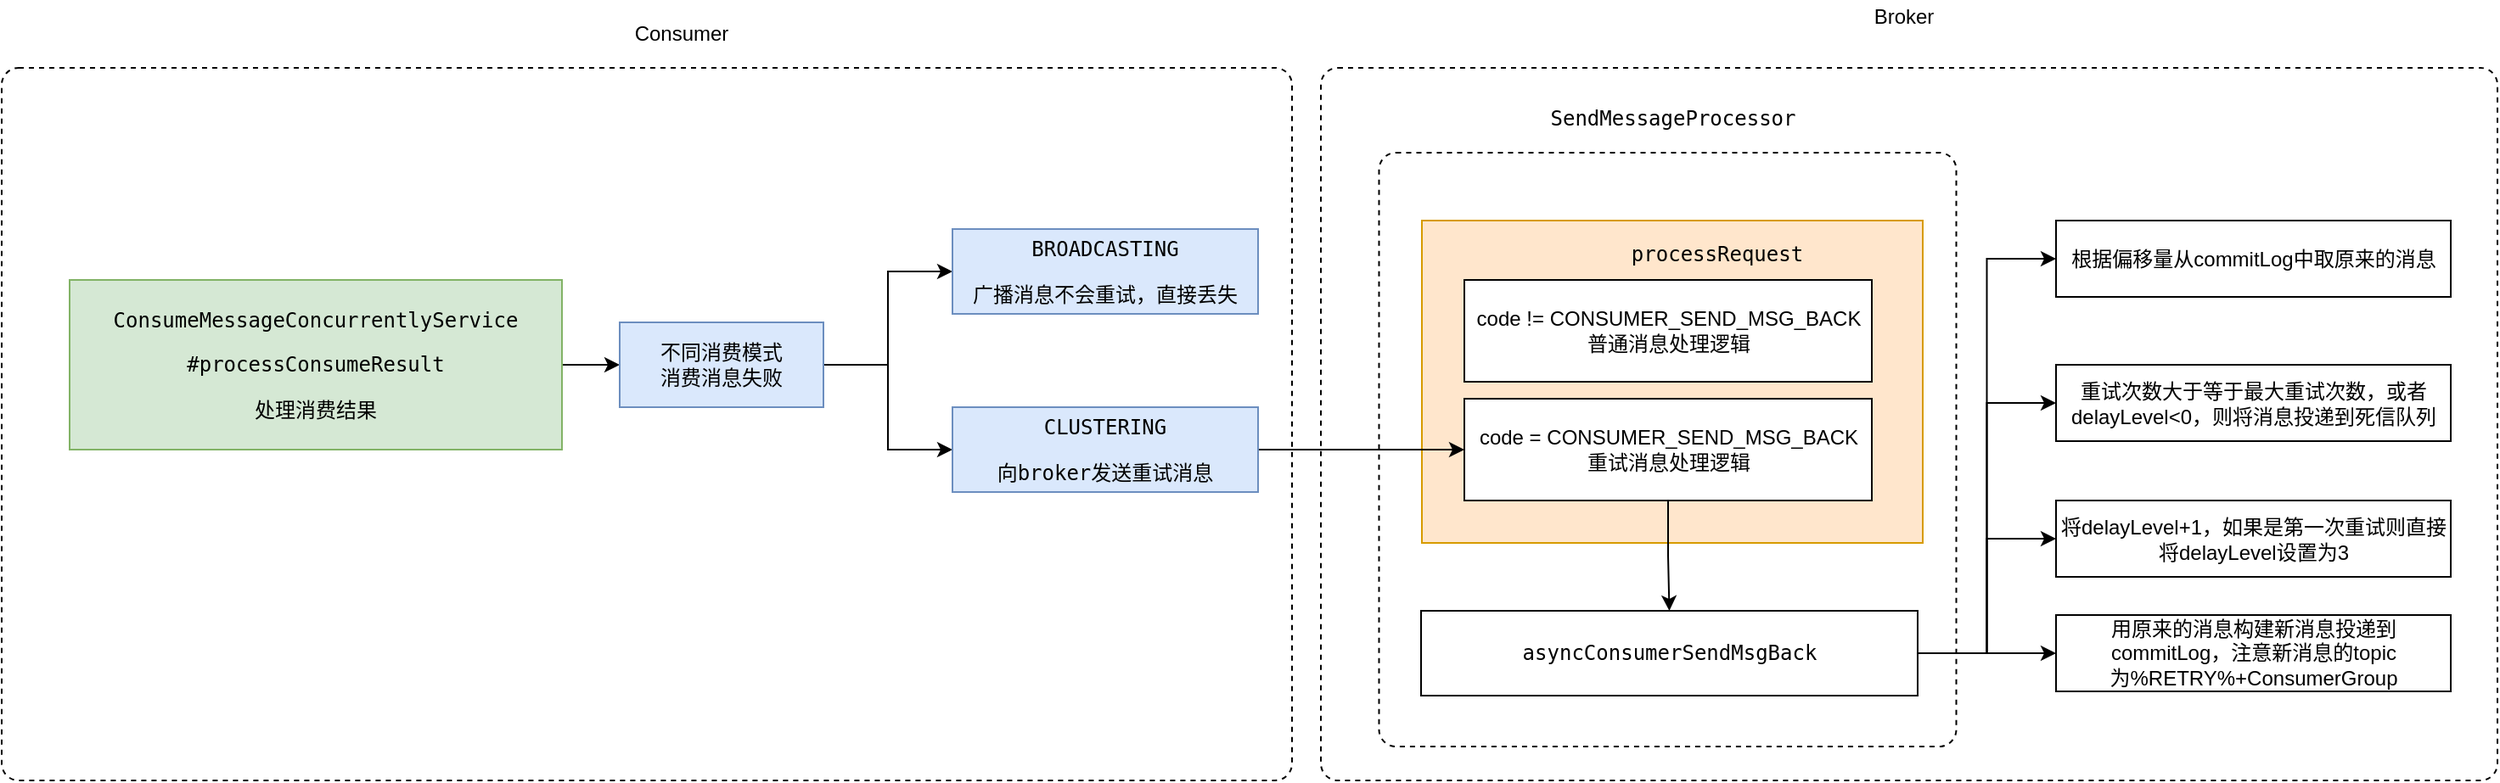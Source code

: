 <mxfile version="15.7.4" type="github">
  <diagram id="Kwm_fEa2-pcgA2kAr1cK" name="Page-1">
    <mxGraphModel dx="1426" dy="771" grid="1" gridSize="10" guides="1" tooltips="1" connect="1" arrows="1" fold="1" page="1" pageScale="1" pageWidth="827" pageHeight="1169" math="0" shadow="0">
      <root>
        <mxCell id="0" />
        <mxCell id="1" parent="0" />
        <mxCell id="iKdCS__0O2Cf2V8k1GK7-8" value="" style="html=1;align=center;verticalAlign=top;rounded=1;absoluteArcSize=1;arcSize=20;dashed=1;" vertex="1" parent="1">
          <mxGeometry x="827" y="550" width="693" height="420" as="geometry" />
        </mxCell>
        <mxCell id="iKdCS__0O2Cf2V8k1GK7-7" value="" style="html=1;align=center;verticalAlign=top;rounded=1;absoluteArcSize=1;arcSize=20;dashed=1;" vertex="1" parent="1">
          <mxGeometry x="50" y="550" width="760" height="420" as="geometry" />
        </mxCell>
        <mxCell id="ZRjqzRYn3f4sl30wHZdL-14" value="" style="html=1;align=center;verticalAlign=top;rounded=1;absoluteArcSize=1;arcSize=20;dashed=1;" parent="1" vertex="1">
          <mxGeometry x="861.25" y="600" width="340" height="350" as="geometry" />
        </mxCell>
        <mxCell id="ZRjqzRYn3f4sl30wHZdL-18" value="" style="rounded=0;whiteSpace=wrap;html=1;fillColor=#ffe6cc;strokeColor=#d79b00;" parent="1" vertex="1">
          <mxGeometry x="886.5" y="640" width="295" height="190" as="geometry" />
        </mxCell>
        <mxCell id="ZRjqzRYn3f4sl30wHZdL-3" style="edgeStyle=orthogonalEdgeStyle;rounded=0;orthogonalLoop=1;jettySize=auto;html=1;exitX=1;exitY=0.5;exitDx=0;exitDy=0;entryX=0;entryY=0.5;entryDx=0;entryDy=0;" parent="1" source="ZRjqzRYn3f4sl30wHZdL-6" target="ZRjqzRYn3f4sl30wHZdL-10" edge="1">
          <mxGeometry relative="1" as="geometry" />
        </mxCell>
        <mxCell id="ZRjqzRYn3f4sl30wHZdL-6" value="&lt;pre&gt;ConsumeMessageConcurrentlyService&lt;/pre&gt;&lt;pre&gt;#processConsumeResult&lt;/pre&gt;&lt;pre&gt;处理消费结果&lt;/pre&gt;" style="rounded=0;whiteSpace=wrap;html=1;fillColor=#d5e8d4;strokeColor=#82b366;" parent="1" vertex="1">
          <mxGeometry x="90" y="675" width="290" height="100" as="geometry" />
        </mxCell>
        <mxCell id="ZRjqzRYn3f4sl30wHZdL-8" style="edgeStyle=orthogonalEdgeStyle;rounded=0;orthogonalLoop=1;jettySize=auto;html=1;exitX=1;exitY=0.5;exitDx=0;exitDy=0;entryX=0;entryY=0.5;entryDx=0;entryDy=0;" parent="1" source="ZRjqzRYn3f4sl30wHZdL-10" target="ZRjqzRYn3f4sl30wHZdL-11" edge="1">
          <mxGeometry relative="1" as="geometry" />
        </mxCell>
        <mxCell id="ZRjqzRYn3f4sl30wHZdL-9" style="edgeStyle=orthogonalEdgeStyle;rounded=0;orthogonalLoop=1;jettySize=auto;html=1;exitX=1;exitY=0.5;exitDx=0;exitDy=0;" parent="1" source="ZRjqzRYn3f4sl30wHZdL-10" target="ZRjqzRYn3f4sl30wHZdL-12" edge="1">
          <mxGeometry relative="1" as="geometry" />
        </mxCell>
        <mxCell id="ZRjqzRYn3f4sl30wHZdL-10" value="不同消费模式&lt;br&gt;消费消息失败" style="rounded=0;whiteSpace=wrap;html=1;fillColor=#dae8fc;strokeColor=#6c8ebf;" parent="1" vertex="1">
          <mxGeometry x="414" y="700" width="120" height="50" as="geometry" />
        </mxCell>
        <mxCell id="ZRjqzRYn3f4sl30wHZdL-11" value="&lt;pre&gt;BROADCASTING&lt;/pre&gt;&lt;pre&gt;广播消息不会重试，直接丢失&lt;/pre&gt;" style="rounded=0;whiteSpace=wrap;html=1;fillColor=#dae8fc;strokeColor=#6c8ebf;" parent="1" vertex="1">
          <mxGeometry x="610" y="645" width="180" height="50" as="geometry" />
        </mxCell>
        <mxCell id="iKdCS__0O2Cf2V8k1GK7-5" style="edgeStyle=orthogonalEdgeStyle;rounded=0;orthogonalLoop=1;jettySize=auto;html=1;exitX=1;exitY=0.5;exitDx=0;exitDy=0;entryX=0;entryY=0.5;entryDx=0;entryDy=0;" edge="1" parent="1" source="ZRjqzRYn3f4sl30wHZdL-12" target="ZRjqzRYn3f4sl30wHZdL-17">
          <mxGeometry relative="1" as="geometry" />
        </mxCell>
        <mxCell id="ZRjqzRYn3f4sl30wHZdL-12" value="&lt;pre&gt;CLUSTERING&lt;/pre&gt;&lt;pre&gt;向broker发送重试消息&lt;/pre&gt;" style="rounded=0;whiteSpace=wrap;html=1;fillColor=#dae8fc;strokeColor=#6c8ebf;" parent="1" vertex="1">
          <mxGeometry x="610" y="750" width="180" height="50" as="geometry" />
        </mxCell>
        <mxCell id="ZRjqzRYn3f4sl30wHZdL-15" value="&lt;pre&gt;SendMessageProcessor&lt;/pre&gt;" style="text;html=1;align=center;verticalAlign=middle;resizable=0;points=[];autosize=1;strokeColor=none;fillColor=none;" parent="1" vertex="1">
          <mxGeometry x="953.75" y="560" width="160" height="40" as="geometry" />
        </mxCell>
        <mxCell id="ZRjqzRYn3f4sl30wHZdL-16" value="code !=&amp;nbsp;CONSUMER_SEND_MSG_BACK&lt;br&gt;普通消息处理逻辑" style="rounded=0;whiteSpace=wrap;html=1;" parent="1" vertex="1">
          <mxGeometry x="911.5" y="675" width="240" height="60" as="geometry" />
        </mxCell>
        <mxCell id="iKdCS__0O2Cf2V8k1GK7-6" style="edgeStyle=orthogonalEdgeStyle;rounded=0;orthogonalLoop=1;jettySize=auto;html=1;exitX=0.5;exitY=1;exitDx=0;exitDy=0;entryX=0.5;entryY=0;entryDx=0;entryDy=0;" edge="1" parent="1" source="ZRjqzRYn3f4sl30wHZdL-17" target="ZRjqzRYn3f4sl30wHZdL-21">
          <mxGeometry relative="1" as="geometry" />
        </mxCell>
        <mxCell id="ZRjqzRYn3f4sl30wHZdL-17" value="code =&amp;nbsp;CONSUMER_SEND_MSG_BACK&lt;br&gt;重试消息处理逻辑" style="rounded=0;whiteSpace=wrap;html=1;" parent="1" vertex="1">
          <mxGeometry x="911.5" y="745" width="240" height="60" as="geometry" />
        </mxCell>
        <mxCell id="ZRjqzRYn3f4sl30wHZdL-19" value="&lt;pre&gt;processRequest&lt;/pre&gt;" style="text;html=1;align=center;verticalAlign=middle;resizable=0;points=[];autosize=1;strokeColor=none;fillColor=none;" parent="1" vertex="1">
          <mxGeometry x="1000" y="640" width="120" height="40" as="geometry" />
        </mxCell>
        <mxCell id="iKdCS__0O2Cf2V8k1GK7-11" style="edgeStyle=orthogonalEdgeStyle;rounded=0;orthogonalLoop=1;jettySize=auto;html=1;exitX=1;exitY=0.5;exitDx=0;exitDy=0;entryX=0;entryY=0.5;entryDx=0;entryDy=0;" edge="1" parent="1" source="ZRjqzRYn3f4sl30wHZdL-21" target="ZRjqzRYn3f4sl30wHZdL-24">
          <mxGeometry relative="1" as="geometry" />
        </mxCell>
        <mxCell id="iKdCS__0O2Cf2V8k1GK7-12" style="edgeStyle=orthogonalEdgeStyle;rounded=0;orthogonalLoop=1;jettySize=auto;html=1;exitX=1;exitY=0.5;exitDx=0;exitDy=0;entryX=0;entryY=0.5;entryDx=0;entryDy=0;" edge="1" parent="1" source="ZRjqzRYn3f4sl30wHZdL-21" target="iKdCS__0O2Cf2V8k1GK7-1">
          <mxGeometry relative="1" as="geometry" />
        </mxCell>
        <mxCell id="iKdCS__0O2Cf2V8k1GK7-13" style="edgeStyle=orthogonalEdgeStyle;rounded=0;orthogonalLoop=1;jettySize=auto;html=1;exitX=1;exitY=0.5;exitDx=0;exitDy=0;entryX=0;entryY=0.5;entryDx=0;entryDy=0;" edge="1" parent="1" source="ZRjqzRYn3f4sl30wHZdL-21" target="iKdCS__0O2Cf2V8k1GK7-2">
          <mxGeometry relative="1" as="geometry" />
        </mxCell>
        <mxCell id="iKdCS__0O2Cf2V8k1GK7-14" style="edgeStyle=orthogonalEdgeStyle;rounded=0;orthogonalLoop=1;jettySize=auto;html=1;exitX=1;exitY=0.5;exitDx=0;exitDy=0;entryX=0;entryY=0.5;entryDx=0;entryDy=0;" edge="1" parent="1" source="ZRjqzRYn3f4sl30wHZdL-21" target="iKdCS__0O2Cf2V8k1GK7-3">
          <mxGeometry relative="1" as="geometry" />
        </mxCell>
        <mxCell id="ZRjqzRYn3f4sl30wHZdL-21" value="&lt;pre&gt;asyncConsumerSendMsgBack&lt;/pre&gt;" style="rounded=0;whiteSpace=wrap;html=1;" parent="1" vertex="1">
          <mxGeometry x="886" y="870" width="292.5" height="50" as="geometry" />
        </mxCell>
        <mxCell id="ZRjqzRYn3f4sl30wHZdL-24" value="根据偏移量从commitLog中取原来的消息" style="rounded=0;whiteSpace=wrap;html=1;" parent="1" vertex="1">
          <mxGeometry x="1260" y="640" width="232.5" height="45" as="geometry" />
        </mxCell>
        <mxCell id="iKdCS__0O2Cf2V8k1GK7-1" value="重试次数大于等于最大重试次数，或者&lt;span style=&quot;text-align: justify&quot;&gt;delayLevel&amp;lt;0，则将消息投递到死信队列&lt;/span&gt;" style="rounded=0;whiteSpace=wrap;html=1;" vertex="1" parent="1">
          <mxGeometry x="1260" y="725" width="232.5" height="45" as="geometry" />
        </mxCell>
        <mxCell id="iKdCS__0O2Cf2V8k1GK7-2" value="将&lt;span style=&quot;text-align: justify&quot;&gt;delayLevel+1，如果是第一次重试则直接将&lt;/span&gt;&lt;span style=&quot;text-align: justify&quot;&gt;delayLevel设置为3&lt;/span&gt;" style="rounded=0;whiteSpace=wrap;html=1;" vertex="1" parent="1">
          <mxGeometry x="1260" y="805" width="232.5" height="45" as="geometry" />
        </mxCell>
        <mxCell id="iKdCS__0O2Cf2V8k1GK7-3" value="用原来的消息构建新消息投递到&lt;br&gt;commitLog，注意新消息的topic为&lt;span&gt;%RETRY%+ConsumerGroup&lt;/span&gt;" style="rounded=0;whiteSpace=wrap;html=1;" vertex="1" parent="1">
          <mxGeometry x="1260" y="872.5" width="232.5" height="45" as="geometry" />
        </mxCell>
        <mxCell id="iKdCS__0O2Cf2V8k1GK7-9" value="Consumer" style="text;html=1;align=center;verticalAlign=middle;resizable=0;points=[];autosize=1;strokeColor=none;fillColor=none;" vertex="1" parent="1">
          <mxGeometry x="415" y="520" width="70" height="20" as="geometry" />
        </mxCell>
        <mxCell id="iKdCS__0O2Cf2V8k1GK7-10" value="Broker" style="text;html=1;align=center;verticalAlign=middle;resizable=0;points=[];autosize=1;strokeColor=none;fillColor=none;" vertex="1" parent="1">
          <mxGeometry x="1145" y="510" width="50" height="20" as="geometry" />
        </mxCell>
      </root>
    </mxGraphModel>
  </diagram>
</mxfile>
